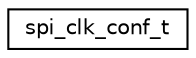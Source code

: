 digraph "Graphical Class Hierarchy"
{
 // LATEX_PDF_SIZE
  edge [fontname="Helvetica",fontsize="10",labelfontname="Helvetica",labelfontsize="10"];
  node [fontname="Helvetica",fontsize="10",shape=record];
  rankdir="LR";
  Node0 [label="spi_clk_conf_t",height=0.2,width=0.4,color="black", fillcolor="white", style="filled",URL="$structspi__clk__conf__t.html",tooltip="Datafields for static SPI clock configuration values."];
}
